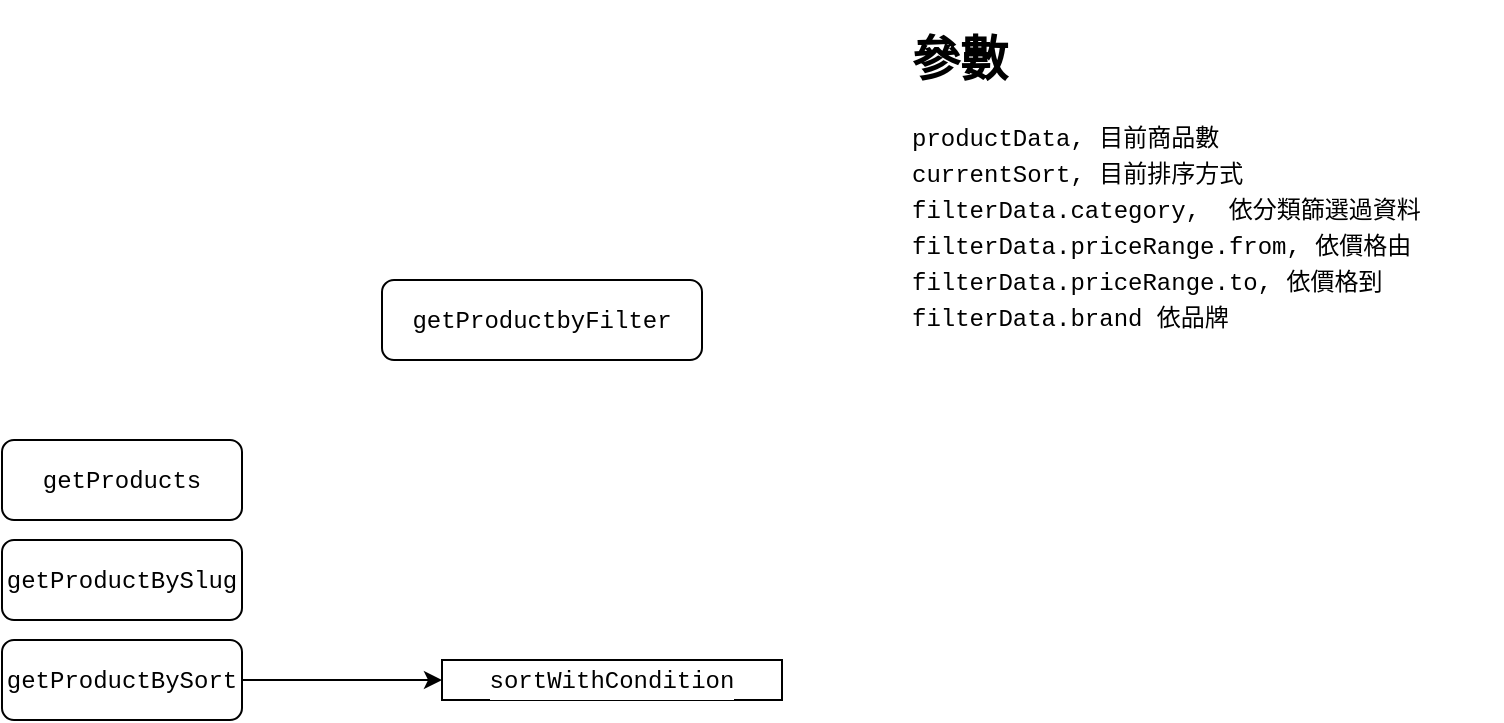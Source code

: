 <mxfile version="14.7.7" type="device" pages="2"><diagram id="u63T6F-ncP9cWaSZtgIp" name="getProductbyFilter"><mxGraphModel dx="1106" dy="589" grid="1" gridSize="10" guides="1" tooltips="1" connect="1" arrows="1" fold="1" page="1" pageScale="1" pageWidth="827" pageHeight="1169" math="0" shadow="0"><root><mxCell id="0"/><mxCell id="1" parent="0"/><mxCell id="3" value="&lt;h1&gt;參數&lt;/h1&gt;&lt;div style=&quot;font-family: &amp;#34;menlo&amp;#34; , &amp;#34;monaco&amp;#34; , &amp;#34;courier new&amp;#34; , monospace ; line-height: 18px ; white-space: pre&quot;&gt;&lt;div&gt;&lt;span&gt;productData&lt;/span&gt;, 目前商品數&lt;/div&gt;&lt;div&gt;&lt;span&gt;currentSort&lt;/span&gt;, 目前排序方式&lt;/div&gt;&lt;div&gt;&lt;span&gt;filterData&lt;/span&gt;.&lt;span&gt;category&lt;/span&gt;,  依分類篩選過資料&lt;/div&gt;&lt;div&gt;&lt;span&gt;filterData&lt;/span&gt;.&lt;span&gt;priceRange&lt;/span&gt;.&lt;span&gt;from&lt;/span&gt;, 依價格由&lt;/div&gt;&lt;div&gt;&lt;span&gt;filterData&lt;/span&gt;.&lt;span&gt;priceRange&lt;/span&gt;.&lt;span&gt;to&lt;/span&gt;, 依價格到&lt;/div&gt;&lt;div&gt;&lt;span&gt;filterData&lt;/span&gt;.&lt;span&gt;brand 依品牌&lt;/span&gt;&lt;/div&gt;&lt;/div&gt;" style="text;html=1;strokeColor=none;fillColor=none;spacing=5;spacingTop=-20;whiteSpace=wrap;overflow=hidden;rounded=0;labelBackgroundColor=#FFFFFF;fontColor=#000000;" parent="1" vertex="1"><mxGeometry x="550" y="110" width="300" height="190" as="geometry"/></mxCell><mxCell id="4" value="&lt;div style=&quot;font-family: menlo, monaco, &amp;quot;courier new&amp;quot;, monospace; line-height: 18px; white-space: pre;&quot;&gt;&lt;span style=&quot;&quot;&gt;getProducts&lt;/span&gt;&lt;/div&gt;" style="rounded=1;whiteSpace=wrap;html=1;labelBackgroundColor=#FFFFFF;fontColor=#000000;" parent="1" vertex="1"><mxGeometry x="100" y="320" width="120" height="40" as="geometry"/></mxCell><mxCell id="5" value="&lt;div style=&quot;font-family: &amp;#34;menlo&amp;#34; , &amp;#34;monaco&amp;#34; , &amp;#34;courier new&amp;#34; , monospace ; line-height: 18px ; white-space: pre&quot;&gt;&lt;div style=&quot;font-family: &amp;#34;menlo&amp;#34; , &amp;#34;monaco&amp;#34; , &amp;#34;courier new&amp;#34; , monospace ; line-height: 18px&quot;&gt;&lt;span style=&quot;background-color: rgb(255 , 255 , 255)&quot;&gt;getProductBySlug&lt;/span&gt;&lt;/div&gt;&lt;/div&gt;" style="rounded=1;whiteSpace=wrap;html=1;labelBackgroundColor=#FFFFFF;fontColor=#000000;" parent="1" vertex="1"><mxGeometry x="100" y="370" width="120" height="40" as="geometry"/></mxCell><mxCell id="6" value="&lt;div style=&quot;font-family: &amp;#34;menlo&amp;#34; , &amp;#34;monaco&amp;#34; , &amp;#34;courier new&amp;#34; , monospace ; line-height: 18px ; white-space: pre&quot;&gt;&lt;div style=&quot;font-family: &amp;#34;menlo&amp;#34; , &amp;#34;monaco&amp;#34; , &amp;#34;courier new&amp;#34; , monospace ; line-height: 18px&quot;&gt;&lt;div style=&quot;font-family: &amp;#34;menlo&amp;#34; , &amp;#34;monaco&amp;#34; , &amp;#34;courier new&amp;#34; , monospace ; line-height: 18px&quot;&gt;&lt;span style=&quot;background-color: rgb(255 , 255 , 255)&quot;&gt;getProductBySort&lt;/span&gt;&lt;/div&gt;&lt;/div&gt;&lt;/div&gt;" style="rounded=1;whiteSpace=wrap;html=1;labelBackgroundColor=#FFFFFF;fontColor=#000000;" parent="1" vertex="1"><mxGeometry x="100" y="420" width="120" height="40" as="geometry"/></mxCell><mxCell id="8" value="&lt;div style=&quot;font-family: menlo, monaco, &amp;quot;courier new&amp;quot;, monospace; line-height: 18px; white-space: pre;&quot;&gt;&lt;span style=&quot;&quot;&gt;sortWithCondition&lt;/span&gt;&lt;/div&gt;" style="rounded=0;whiteSpace=wrap;html=1;labelBackgroundColor=#FFFFFF;fontColor=#000000;" parent="1" vertex="1"><mxGeometry x="320" y="430" width="170" height="20" as="geometry"/></mxCell><mxCell id="MeI9zb6k65Db8z0Kozzq-9" value="" style="edgeStyle=orthogonalEdgeStyle;rounded=0;orthogonalLoop=1;jettySize=auto;html=1;exitX=1;exitY=0.5;exitDx=0;exitDy=0;" edge="1" parent="1" source="6" target="8"><mxGeometry relative="1" as="geometry"/></mxCell><mxCell id="MeI9zb6k65Db8z0Kozzq-8" value="&lt;div style=&quot;font-family: &amp;#34;menlo&amp;#34; , &amp;#34;monaco&amp;#34; , &amp;#34;courier new&amp;#34; , monospace ; line-height: 18px&quot;&gt;&lt;span style=&quot;text-align: left&quot;&gt;getProductbyFilter&lt;/span&gt;&lt;br&gt;&lt;/div&gt;" style="rounded=1;whiteSpace=wrap;html=1;labelBackgroundColor=#FFFFFF;fontColor=#000000;" vertex="1" parent="1"><mxGeometry x="290" y="240" width="160" height="40" as="geometry"/></mxCell></root></mxGraphModel></diagram><diagram id="PEZtKlQE3CRjv4r9bRMD" name="fullwidth-right-sidebar"><mxGraphModel dx="1086" dy="523" grid="1" gridSize="10" guides="1" tooltips="1" connect="1" arrows="1" fold="1" page="1" pageScale="1" pageWidth="827" pageHeight="1169" math="0" shadow="0"><root><mxCell id="ZZBpPXu7gFHrlKdSMm7w-0"/><mxCell id="ZZBpPXu7gFHrlKdSMm7w-1" parent="ZZBpPXu7gFHrlKdSMm7w-0"/><mxCell id="ZZBpPXu7gFHrlKdSMm7w-8" style="edgeStyle=orthogonalEdgeStyle;rounded=0;orthogonalLoop=1;jettySize=auto;html=1;fontColor=#000000;" edge="1" parent="ZZBpPXu7gFHrlKdSMm7w-1" source="ZZBpPXu7gFHrlKdSMm7w-2" target="ZZBpPXu7gFHrlKdSMm7w-3"><mxGeometry relative="1" as="geometry"/></mxCell><mxCell id="ZZBpPXu7gFHrlKdSMm7w-9" style="edgeStyle=orthogonalEdgeStyle;rounded=0;orthogonalLoop=1;jettySize=auto;html=1;entryX=0.5;entryY=0;entryDx=0;entryDy=0;fontColor=#000000;" edge="1" parent="ZZBpPXu7gFHrlKdSMm7w-1" source="ZZBpPXu7gFHrlKdSMm7w-2" target="ZZBpPXu7gFHrlKdSMm7w-4"><mxGeometry relative="1" as="geometry"/></mxCell><mxCell id="ZZBpPXu7gFHrlKdSMm7w-2" value="&lt;div style=&quot;font-family: &amp;#34;menlo&amp;#34; , &amp;#34;monaco&amp;#34; , &amp;#34;courier new&amp;#34; , monospace ; line-height: 18px&quot;&gt;&lt;span&gt;LayoutOne&lt;/span&gt;&lt;/div&gt;" style="rounded=1;whiteSpace=wrap;html=1;labelBackgroundColor=#ffffff;" vertex="1" parent="ZZBpPXu7gFHrlKdSMm7w-1"><mxGeometry x="50" y="130" width="120" height="40" as="geometry"/></mxCell><mxCell id="ZZBpPXu7gFHrlKdSMm7w-21" style="edgeStyle=orthogonalEdgeStyle;rounded=0;orthogonalLoop=1;jettySize=auto;html=1;fontColor=#000000;" edge="1" parent="ZZBpPXu7gFHrlKdSMm7w-1" source="ZZBpPXu7gFHrlKdSMm7w-3" target="ZZBpPXu7gFHrlKdSMm7w-20"><mxGeometry relative="1" as="geometry"/></mxCell><mxCell id="ZZBpPXu7gFHrlKdSMm7w-3" value="&lt;div style=&quot;font-family: &amp;quot;menlo&amp;quot; , &amp;quot;monaco&amp;quot; , &amp;quot;courier new&amp;quot; , monospace ; line-height: 18px&quot;&gt;&lt;div style=&quot;font-family: menlo, monaco, &amp;quot;courier new&amp;quot;, monospace; line-height: 18px;&quot;&gt;&lt;span style=&quot;&quot;&gt;ShopSidebar&lt;/span&gt;&lt;/div&gt;&lt;/div&gt;" style="rounded=1;whiteSpace=wrap;html=1;labelBackgroundColor=#FFFFFF;" vertex="1" parent="ZZBpPXu7gFHrlKdSMm7w-1"><mxGeometry x="50" y="210" width="120" height="40" as="geometry"/></mxCell><mxCell id="ZZBpPXu7gFHrlKdSMm7w-10" style="edgeStyle=orthogonalEdgeStyle;rounded=0;orthogonalLoop=1;jettySize=auto;html=1;fontColor=#000000;" edge="1" parent="ZZBpPXu7gFHrlKdSMm7w-1" source="ZZBpPXu7gFHrlKdSMm7w-4" target="ZZBpPXu7gFHrlKdSMm7w-5"><mxGeometry relative="1" as="geometry"/></mxCell><mxCell id="ZZBpPXu7gFHrlKdSMm7w-4" value="&lt;div style=&quot;font-family: &amp;quot;menlo&amp;quot; , &amp;quot;monaco&amp;quot; , &amp;quot;courier new&amp;quot; , monospace ; line-height: 18px&quot;&gt;&lt;div style=&quot;font-family: menlo, monaco, &amp;quot;courier new&amp;quot;, monospace; line-height: 18px;&quot;&gt;&lt;div style=&quot;font-family: &amp;quot;menlo&amp;quot; , &amp;quot;monaco&amp;quot; , &amp;quot;courier new&amp;quot; , monospace ; line-height: 18px&quot;&gt;&lt;span style=&quot;&quot;&gt;ShopHeader&lt;/span&gt;&lt;/div&gt;&lt;/div&gt;&lt;/div&gt;" style="rounded=1;whiteSpace=wrap;html=1;labelBackgroundColor=#FFFFFF;" vertex="1" parent="ZZBpPXu7gFHrlKdSMm7w-1"><mxGeometry x="230" y="210" width="120" height="40" as="geometry"/></mxCell><mxCell id="ZZBpPXu7gFHrlKdSMm7w-11" style="edgeStyle=orthogonalEdgeStyle;rounded=0;orthogonalLoop=1;jettySize=auto;html=1;entryX=0.5;entryY=0;entryDx=0;entryDy=0;fontColor=#000000;" edge="1" parent="ZZBpPXu7gFHrlKdSMm7w-1" source="ZZBpPXu7gFHrlKdSMm7w-5" target="ZZBpPXu7gFHrlKdSMm7w-6"><mxGeometry relative="1" as="geometry"/></mxCell><mxCell id="ZZBpPXu7gFHrlKdSMm7w-16" style="edgeStyle=orthogonalEdgeStyle;rounded=0;orthogonalLoop=1;jettySize=auto;html=1;entryX=0;entryY=0.5;entryDx=0;entryDy=0;fontColor=#000000;" edge="1" parent="ZZBpPXu7gFHrlKdSMm7w-1" source="ZZBpPXu7gFHrlKdSMm7w-5" target="ZZBpPXu7gFHrlKdSMm7w-12"><mxGeometry relative="1" as="geometry"/></mxCell><mxCell id="ZZBpPXu7gFHrlKdSMm7w-5" value="&lt;div style=&quot;font-family: &amp;quot;menlo&amp;quot; , &amp;quot;monaco&amp;quot; , &amp;quot;courier new&amp;quot; , monospace ; line-height: 18px&quot;&gt;&lt;div style=&quot;font-family: menlo, monaco, &amp;quot;courier new&amp;quot;, monospace; line-height: 18px;&quot;&gt;&lt;div style=&quot;font-family: &amp;quot;menlo&amp;quot; , &amp;quot;monaco&amp;quot; , &amp;quot;courier new&amp;quot; , monospace ; line-height: 18px&quot;&gt;&lt;div style=&quot;font-family: &amp;quot;menlo&amp;quot; , &amp;quot;monaco&amp;quot; , &amp;quot;courier new&amp;quot; , monospace ; line-height: 18px&quot;&gt;&lt;span style=&quot;&quot;&gt;ShopProducts&lt;/span&gt;&lt;/div&gt;&lt;/div&gt;&lt;/div&gt;&lt;/div&gt;" style="rounded=1;whiteSpace=wrap;html=1;labelBackgroundColor=#FFFFFF;" vertex="1" parent="ZZBpPXu7gFHrlKdSMm7w-1"><mxGeometry x="230" y="290" width="120" height="40" as="geometry"/></mxCell><mxCell id="ZZBpPXu7gFHrlKdSMm7w-6" value="&lt;div style=&quot;font-family: &amp;quot;menlo&amp;quot; , &amp;quot;monaco&amp;quot; , &amp;quot;courier new&amp;quot; , monospace ; line-height: 18px&quot;&gt;&lt;div style=&quot;font-family: menlo, monaco, &amp;quot;courier new&amp;quot;, monospace; line-height: 18px;&quot;&gt;&lt;div style=&quot;font-family: &amp;quot;menlo&amp;quot; , &amp;quot;monaco&amp;quot; , &amp;quot;courier new&amp;quot; , monospace ; line-height: 18px&quot;&gt;&lt;div style=&quot;font-family: &amp;quot;menlo&amp;quot; , &amp;quot;monaco&amp;quot; , &amp;quot;courier new&amp;quot; , monospace ; line-height: 18px&quot;&gt;&lt;div style=&quot;font-family: &amp;quot;menlo&amp;quot; , &amp;quot;monaco&amp;quot; , &amp;quot;courier new&amp;quot; , monospace ; line-height: 18px&quot;&gt;&lt;span style=&quot;&quot;&gt;Paginator&lt;/span&gt;&lt;/div&gt;&lt;/div&gt;&lt;/div&gt;&lt;/div&gt;&lt;/div&gt;" style="rounded=1;whiteSpace=wrap;html=1;labelBackgroundColor=#FFFFFF;" vertex="1" parent="ZZBpPXu7gFHrlKdSMm7w-1"><mxGeometry x="230" y="380" width="120" height="40" as="geometry"/></mxCell><mxCell id="ZZBpPXu7gFHrlKdSMm7w-17" style="edgeStyle=orthogonalEdgeStyle;rounded=0;orthogonalLoop=1;jettySize=auto;html=1;entryX=0;entryY=0.5;entryDx=0;entryDy=0;fontColor=#000000;" edge="1" parent="ZZBpPXu7gFHrlKdSMm7w-1" source="ZZBpPXu7gFHrlKdSMm7w-12" target="ZZBpPXu7gFHrlKdSMm7w-13"><mxGeometry relative="1" as="geometry"/></mxCell><mxCell id="ZZBpPXu7gFHrlKdSMm7w-18" style="edgeStyle=orthogonalEdgeStyle;rounded=0;orthogonalLoop=1;jettySize=auto;html=1;entryX=0;entryY=0.5;entryDx=0;entryDy=0;fontColor=#000000;" edge="1" parent="ZZBpPXu7gFHrlKdSMm7w-1" source="ZZBpPXu7gFHrlKdSMm7w-12" target="ZZBpPXu7gFHrlKdSMm7w-14"><mxGeometry relative="1" as="geometry"/></mxCell><mxCell id="ZZBpPXu7gFHrlKdSMm7w-19" style="edgeStyle=orthogonalEdgeStyle;rounded=0;orthogonalLoop=1;jettySize=auto;html=1;entryX=0;entryY=0.5;entryDx=0;entryDy=0;fontColor=#000000;" edge="1" parent="ZZBpPXu7gFHrlKdSMm7w-1" source="ZZBpPXu7gFHrlKdSMm7w-12" target="ZZBpPXu7gFHrlKdSMm7w-15"><mxGeometry relative="1" as="geometry"/></mxCell><mxCell id="ZZBpPXu7gFHrlKdSMm7w-12" value="&lt;div style=&quot;font-family: &amp;#34;menlo&amp;#34; , &amp;#34;monaco&amp;#34; , &amp;#34;courier new&amp;#34; , monospace ; line-height: 18px&quot;&gt;&lt;div style=&quot;font-family: &amp;#34;menlo&amp;#34; , &amp;#34;monaco&amp;#34; , &amp;#34;courier new&amp;#34; , monospace ; line-height: 18px&quot;&gt;&lt;div style=&quot;font-family: &amp;#34;menlo&amp;#34; , &amp;#34;monaco&amp;#34; , &amp;#34;courier new&amp;#34; , monospace ; line-height: 18px&quot;&gt;&lt;div style=&quot;font-family: &amp;#34;menlo&amp;#34; , &amp;#34;monaco&amp;#34; , &amp;#34;courier new&amp;#34; , monospace ; line-height: 18px&quot;&gt;&lt;span&gt;Product&lt;/span&gt;&lt;/div&gt;&lt;/div&gt;&lt;/div&gt;&lt;/div&gt;" style="rounded=1;whiteSpace=wrap;html=1;labelBackgroundColor=#FFFFFF;" vertex="1" parent="ZZBpPXu7gFHrlKdSMm7w-1"><mxGeometry x="400" y="290" width="120" height="40" as="geometry"/></mxCell><mxCell id="ZZBpPXu7gFHrlKdSMm7w-13" value="&lt;div style=&quot;font-family: &amp;quot;menlo&amp;quot; , &amp;quot;monaco&amp;quot; , &amp;quot;courier new&amp;quot; , monospace ; line-height: 18px&quot;&gt;&lt;div style=&quot;font-family: &amp;quot;menlo&amp;quot; , &amp;quot;monaco&amp;quot; , &amp;quot;courier new&amp;quot; , monospace ; line-height: 18px&quot;&gt;&lt;div style=&quot;font-family: &amp;quot;menlo&amp;quot; , &amp;quot;monaco&amp;quot; , &amp;quot;courier new&amp;quot; , monospace ; line-height: 18px&quot;&gt;&lt;div style=&quot;font-family: &amp;quot;menlo&amp;quot; , &amp;quot;monaco&amp;quot; , &amp;quot;courier new&amp;quot; , monospace ; line-height: 18px&quot;&gt;&lt;div style=&quot;font-family: menlo, monaco, &amp;quot;courier new&amp;quot;, monospace; line-height: 18px;&quot;&gt;&lt;span style=&quot;&quot;&gt;addToCartHandle&lt;/span&gt;&lt;/div&gt;&lt;/div&gt;&lt;/div&gt;&lt;/div&gt;&lt;/div&gt;" style="rounded=1;whiteSpace=wrap;html=1;labelBackgroundColor=#FFFFFF;" vertex="1" parent="ZZBpPXu7gFHrlKdSMm7w-1"><mxGeometry x="570" y="230" width="140" height="40" as="geometry"/></mxCell><mxCell id="ZZBpPXu7gFHrlKdSMm7w-14" value="&lt;div style=&quot;font-family: &amp;quot;menlo&amp;quot; , &amp;quot;monaco&amp;quot; , &amp;quot;courier new&amp;quot; , monospace ; line-height: 18px&quot;&gt;&lt;div style=&quot;font-family: &amp;quot;menlo&amp;quot; , &amp;quot;monaco&amp;quot; , &amp;quot;courier new&amp;quot; , monospace ; line-height: 18px&quot;&gt;&lt;div style=&quot;font-family: &amp;quot;menlo&amp;quot; , &amp;quot;monaco&amp;quot; , &amp;quot;courier new&amp;quot; , monospace ; line-height: 18px&quot;&gt;&lt;div style=&quot;font-family: &amp;quot;menlo&amp;quot; , &amp;quot;monaco&amp;quot; , &amp;quot;courier new&amp;quot; , monospace ; line-height: 18px&quot;&gt;&lt;div style=&quot;font-family: menlo, monaco, &amp;quot;courier new&amp;quot;, monospace; line-height: 18px;&quot;&gt;&lt;div style=&quot;font-family: &amp;quot;menlo&amp;quot; , &amp;quot;monaco&amp;quot; , &amp;quot;courier new&amp;quot; , monospace ; line-height: 18px&quot;&gt;&lt;span style=&quot;&quot;&gt;setShowQuickView&lt;/span&gt;&lt;/div&gt;&lt;/div&gt;&lt;/div&gt;&lt;/div&gt;&lt;/div&gt;&lt;/div&gt;" style="rounded=1;whiteSpace=wrap;html=1;labelBackgroundColor=#FFFFFF;" vertex="1" parent="ZZBpPXu7gFHrlKdSMm7w-1"><mxGeometry x="570" y="290" width="140" height="40" as="geometry"/></mxCell><mxCell id="ZZBpPXu7gFHrlKdSMm7w-15" value="&lt;div style=&quot;font-family: &amp;quot;menlo&amp;quot; , &amp;quot;monaco&amp;quot; , &amp;quot;courier new&amp;quot; , monospace ; line-height: 18px&quot;&gt;&lt;div style=&quot;font-family: &amp;quot;menlo&amp;quot; , &amp;quot;monaco&amp;quot; , &amp;quot;courier new&amp;quot; , monospace ; line-height: 18px&quot;&gt;&lt;div style=&quot;font-family: &amp;quot;menlo&amp;quot; , &amp;quot;monaco&amp;quot; , &amp;quot;courier new&amp;quot; , monospace ; line-height: 18px&quot;&gt;&lt;div style=&quot;font-family: &amp;quot;menlo&amp;quot; , &amp;quot;monaco&amp;quot; , &amp;quot;courier new&amp;quot; , monospace ; line-height: 18px&quot;&gt;&lt;div style=&quot;font-family: menlo, monaco, &amp;quot;courier new&amp;quot;, monospace; line-height: 18px;&quot;&gt;&lt;div style=&quot;font-family: &amp;quot;menlo&amp;quot; , &amp;quot;monaco&amp;quot; , &amp;quot;courier new&amp;quot; , monospace ; line-height: 18px&quot;&gt;&lt;span style=&quot;&quot;&gt;addToWishlistHandle&lt;/span&gt;&lt;/div&gt;&lt;/div&gt;&lt;/div&gt;&lt;/div&gt;&lt;/div&gt;&lt;/div&gt;" style="rounded=1;whiteSpace=wrap;html=1;labelBackgroundColor=#FFFFFF;" vertex="1" parent="ZZBpPXu7gFHrlKdSMm7w-1"><mxGeometry x="570" y="350" width="140" height="40" as="geometry"/></mxCell><mxCell id="ZZBpPXu7gFHrlKdSMm7w-25" style="edgeStyle=orthogonalEdgeStyle;rounded=0;orthogonalLoop=1;jettySize=auto;html=1;entryX=0.5;entryY=0;entryDx=0;entryDy=0;fontColor=#000000;" edge="1" parent="ZZBpPXu7gFHrlKdSMm7w-1" source="ZZBpPXu7gFHrlKdSMm7w-20" target="ZZBpPXu7gFHrlKdSMm7w-23"><mxGeometry relative="1" as="geometry"/></mxCell><mxCell id="ZZBpPXu7gFHrlKdSMm7w-20" value="&lt;div style=&quot;font-family: &amp;#34;menlo&amp;#34; , &amp;#34;monaco&amp;#34; , &amp;#34;courier new&amp;#34; , monospace ; line-height: 18px&quot;&gt;&lt;div style=&quot;font-family: &amp;#34;menlo&amp;#34; , &amp;#34;monaco&amp;#34; , &amp;#34;courier new&amp;#34; , monospace ; line-height: 18px&quot;&gt;&lt;span&gt;SectionTitleOne&lt;/span&gt;&lt;/div&gt;&lt;/div&gt;" style="rounded=1;whiteSpace=wrap;html=1;labelBackgroundColor=#FFFFFF;" vertex="1" parent="ZZBpPXu7gFHrlKdSMm7w-1"><mxGeometry x="50" y="280" width="120" height="40" as="geometry"/></mxCell><mxCell id="ZZBpPXu7gFHrlKdSMm7w-26" style="edgeStyle=orthogonalEdgeStyle;rounded=0;orthogonalLoop=1;jettySize=auto;html=1;entryX=0.5;entryY=0;entryDx=0;entryDy=0;fontColor=#000000;" edge="1" parent="ZZBpPXu7gFHrlKdSMm7w-1" source="ZZBpPXu7gFHrlKdSMm7w-23" target="ZZBpPXu7gFHrlKdSMm7w-24"><mxGeometry relative="1" as="geometry"/></mxCell><mxCell id="ZZBpPXu7gFHrlKdSMm7w-23" value="&lt;div style=&quot;font-family: &amp;#34;menlo&amp;#34; , &amp;#34;monaco&amp;#34; , &amp;#34;courier new&amp;#34; , monospace ; line-height: 18px&quot;&gt;&lt;div style=&quot;font-family: &amp;#34;menlo&amp;#34; , &amp;#34;monaco&amp;#34; , &amp;#34;courier new&amp;#34; , monospace ; line-height: 18px&quot;&gt;&lt;span&gt;SectionTitleOne&lt;/span&gt;&lt;/div&gt;&lt;/div&gt;" style="rounded=1;whiteSpace=wrap;html=1;labelBackgroundColor=#FFFFFF;" vertex="1" parent="ZZBpPXu7gFHrlKdSMm7w-1"><mxGeometry x="50" y="350" width="120" height="40" as="geometry"/></mxCell><mxCell id="ZZBpPXu7gFHrlKdSMm7w-24" value="&lt;div style=&quot;font-family: &amp;#34;menlo&amp;#34; , &amp;#34;monaco&amp;#34; , &amp;#34;courier new&amp;#34; , monospace ; line-height: 18px&quot;&gt;&lt;div style=&quot;font-family: &amp;#34;menlo&amp;#34; , &amp;#34;monaco&amp;#34; , &amp;#34;courier new&amp;#34; , monospace ; line-height: 18px&quot;&gt;&lt;span&gt;SectionTitleOne&lt;/span&gt;&lt;/div&gt;&lt;/div&gt;" style="rounded=1;whiteSpace=wrap;html=1;labelBackgroundColor=#FFFFFF;" vertex="1" parent="ZZBpPXu7gFHrlKdSMm7w-1"><mxGeometry x="50" y="420" width="120" height="40" as="geometry"/></mxCell></root></mxGraphModel></diagram></mxfile>